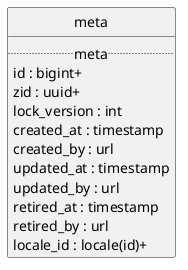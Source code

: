 @startuml uml
skinparam monochrome true
skinparam linetype ortho
hide circle

entity meta {
  .. meta ..
  id : bigint+
  zid : uuid+
  lock_version : int
  created_at : timestamp
  created_by : url
  updated_at : timestamp
  updated_by : url
  retired_at : timestamp
  retired_by : url
  locale_id : locale(id)+
}

@enduml
